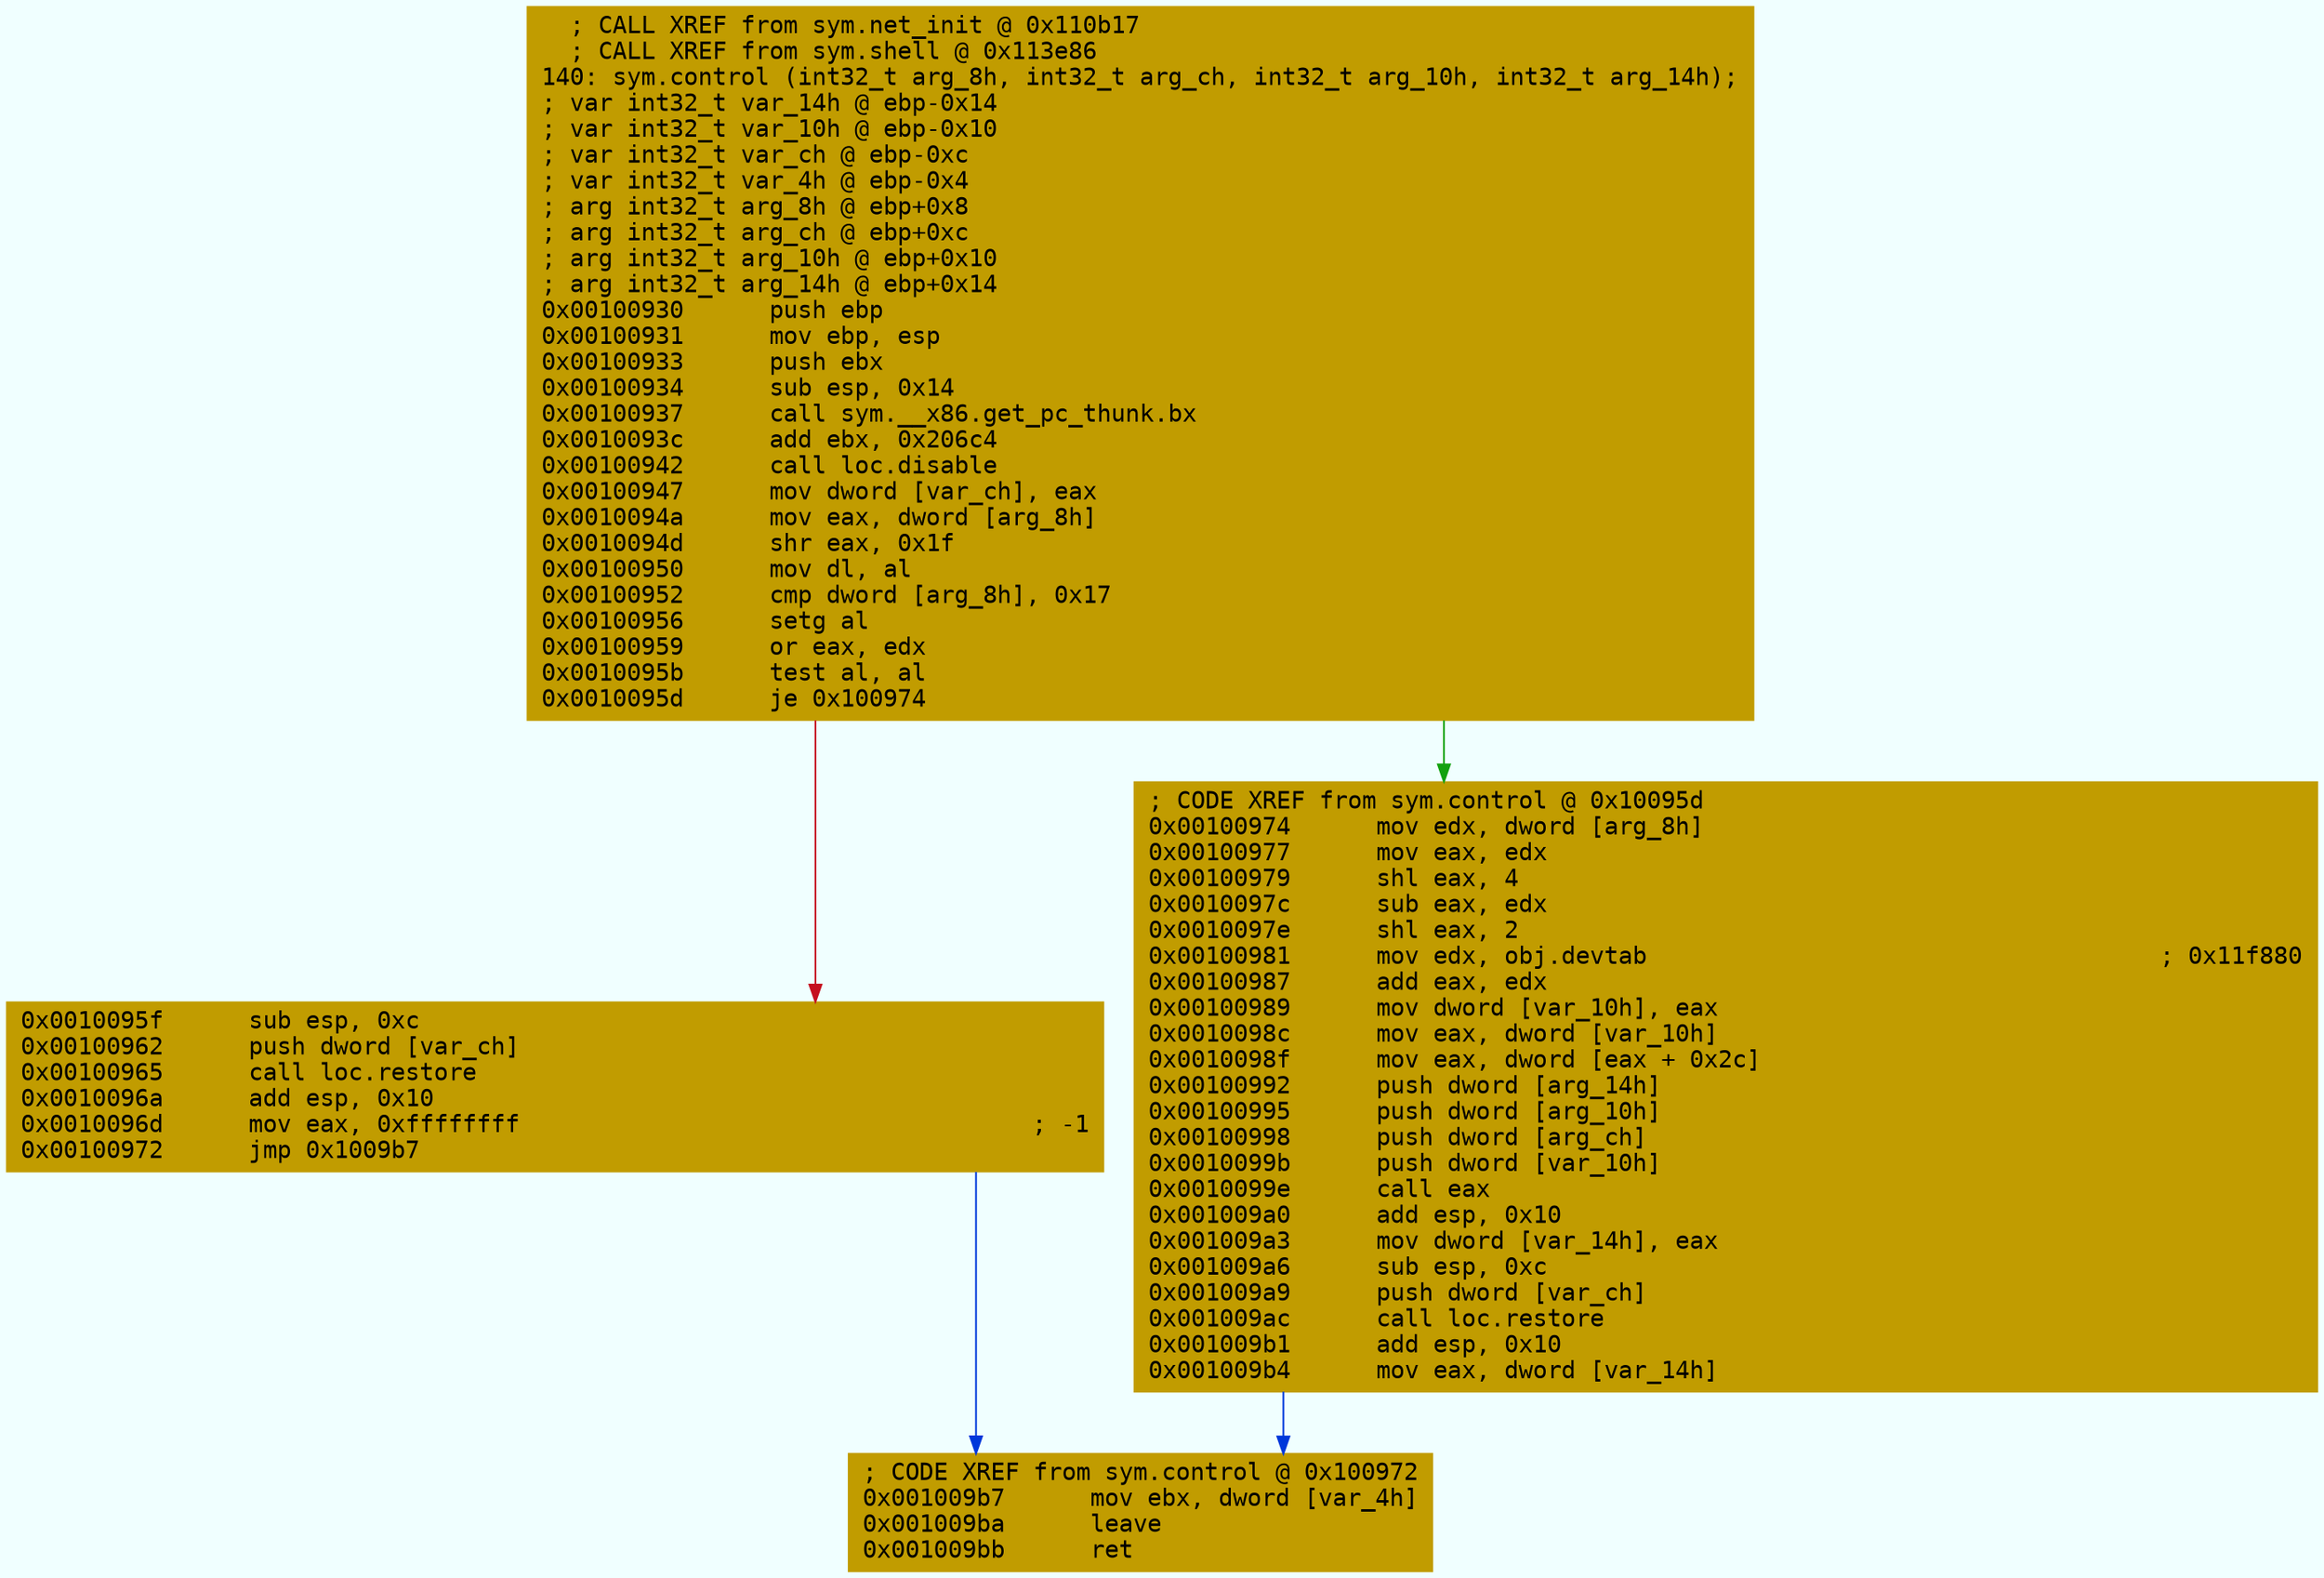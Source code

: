 digraph code {
	graph [bgcolor=azure fontsize=8 fontname="Courier" splines="ortho"];
	node [fillcolor=gray style=filled shape=box];
	edge [arrowhead="normal"];
	"0x00100930" [URL="sym.control/0x00100930", fillcolor="#c19c00",color="#c19c00", fontname="Courier",label="  ; CALL XREF from sym.net_init @ 0x110b17\l  ; CALL XREF from sym.shell @ 0x113e86\l140: sym.control (int32_t arg_8h, int32_t arg_ch, int32_t arg_10h, int32_t arg_14h);\l; var int32_t var_14h @ ebp-0x14\l; var int32_t var_10h @ ebp-0x10\l; var int32_t var_ch @ ebp-0xc\l; var int32_t var_4h @ ebp-0x4\l; arg int32_t arg_8h @ ebp+0x8\l; arg int32_t arg_ch @ ebp+0xc\l; arg int32_t arg_10h @ ebp+0x10\l; arg int32_t arg_14h @ ebp+0x14\l0x00100930      push ebp\l0x00100931      mov ebp, esp\l0x00100933      push ebx\l0x00100934      sub esp, 0x14\l0x00100937      call sym.__x86.get_pc_thunk.bx\l0x0010093c      add ebx, 0x206c4\l0x00100942      call loc.disable\l0x00100947      mov dword [var_ch], eax\l0x0010094a      mov eax, dword [arg_8h]\l0x0010094d      shr eax, 0x1f\l0x00100950      mov dl, al\l0x00100952      cmp dword [arg_8h], 0x17\l0x00100956      setg al\l0x00100959      or eax, edx\l0x0010095b      test al, al\l0x0010095d      je 0x100974\l"]
	"0x0010095f" [URL="sym.control/0x0010095f", fillcolor="#c19c00",color="#c19c00", fontname="Courier",label="0x0010095f      sub esp, 0xc\l0x00100962      push dword [var_ch]\l0x00100965      call loc.restore\l0x0010096a      add esp, 0x10\l0x0010096d      mov eax, 0xffffffff                                    ; -1\l0x00100972      jmp 0x1009b7\l"]
	"0x00100974" [URL="sym.control/0x00100974", fillcolor="#c19c00",color="#c19c00", fontname="Courier",label="; CODE XREF from sym.control @ 0x10095d\l0x00100974      mov edx, dword [arg_8h]\l0x00100977      mov eax, edx\l0x00100979      shl eax, 4\l0x0010097c      sub eax, edx\l0x0010097e      shl eax, 2\l0x00100981      mov edx, obj.devtab                                    ; 0x11f880\l0x00100987      add eax, edx\l0x00100989      mov dword [var_10h], eax\l0x0010098c      mov eax, dword [var_10h]\l0x0010098f      mov eax, dword [eax + 0x2c]\l0x00100992      push dword [arg_14h]\l0x00100995      push dword [arg_10h]\l0x00100998      push dword [arg_ch]\l0x0010099b      push dword [var_10h]\l0x0010099e      call eax\l0x001009a0      add esp, 0x10\l0x001009a3      mov dword [var_14h], eax\l0x001009a6      sub esp, 0xc\l0x001009a9      push dword [var_ch]\l0x001009ac      call loc.restore\l0x001009b1      add esp, 0x10\l0x001009b4      mov eax, dword [var_14h]\l"]
	"0x001009b7" [URL="sym.control/0x001009b7", fillcolor="#c19c00",color="#c19c00", fontname="Courier",label="; CODE XREF from sym.control @ 0x100972\l0x001009b7      mov ebx, dword [var_4h]\l0x001009ba      leave\l0x001009bb      ret\l"]
        "0x00100930" -> "0x00100974" [color="#13a10e"];
        "0x00100930" -> "0x0010095f" [color="#c50f1f"];
        "0x0010095f" -> "0x001009b7" [color="#0037da"];
        "0x00100974" -> "0x001009b7" [color="#0037da"];
}
